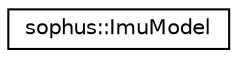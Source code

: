 digraph "Graphical Class Hierarchy"
{
 // LATEX_PDF_SIZE
  edge [fontname="Helvetica",fontsize="10",labelfontname="Helvetica",labelfontsize="10"];
  node [fontname="Helvetica",fontsize="10",shape=record];
  rankdir="LR";
  Node0 [label="sophus::ImuModel",height=0.2,width=0.4,color="black", fillcolor="white", style="filled",URL="$classsophus_1_1_imu_model.html",tooltip=" "];
}
